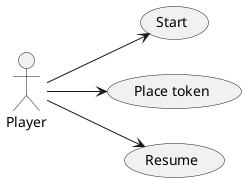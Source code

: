 @startuml usecases
left to right direction
actor Player
usecase Start
Player --> Start
usecase Place as "Place token"
Player --> Place
usecase Resume
Player --> Resume
@enduml